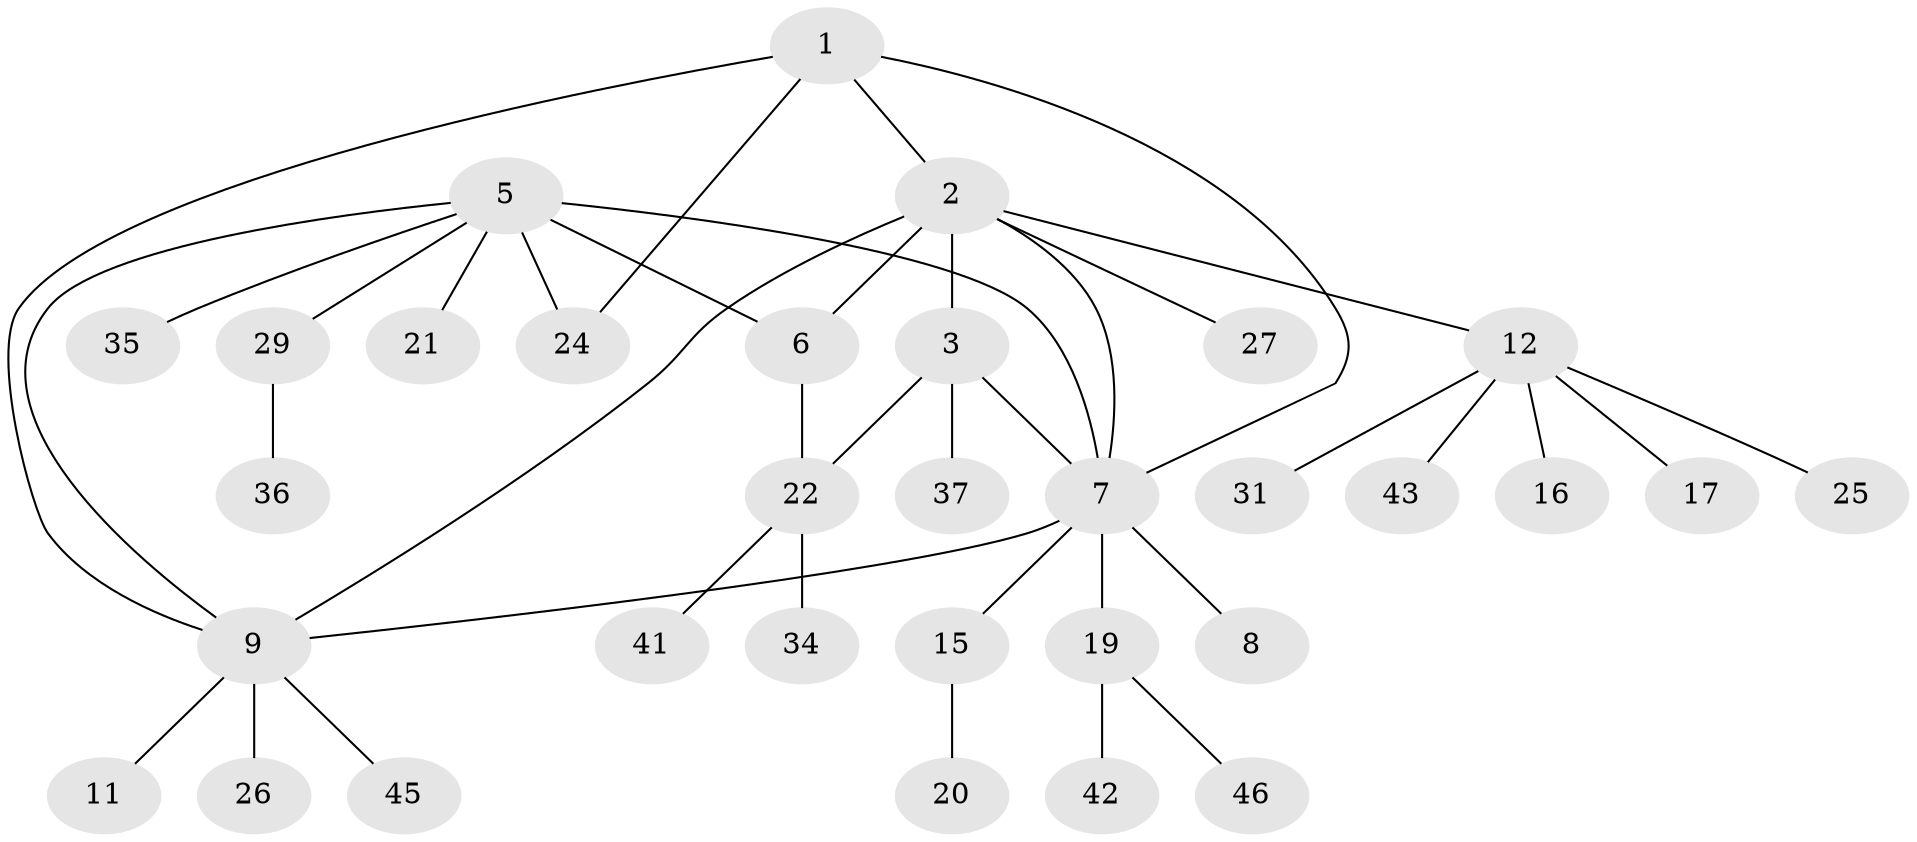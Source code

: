 // original degree distribution, {4: 0.0851063829787234, 5: 0.0425531914893617, 7: 0.02127659574468085, 8: 0.0425531914893617, 11: 0.02127659574468085, 1: 0.5531914893617021, 2: 0.1702127659574468, 6: 0.02127659574468085, 3: 0.0425531914893617}
// Generated by graph-tools (version 1.1) at 2025/19/03/04/25 18:19:35]
// undirected, 32 vertices, 39 edges
graph export_dot {
graph [start="1"]
  node [color=gray90,style=filled];
  1;
  2 [super="+30+4"];
  3;
  5;
  6;
  7 [super="+18+13+23+28"];
  8;
  9 [super="+10"];
  11;
  12;
  15;
  16;
  17;
  19;
  20;
  21;
  22;
  24;
  25;
  26;
  27;
  29;
  31;
  34;
  35;
  36;
  37;
  41;
  42;
  43 [super="+44"];
  45;
  46;
  1 -- 2;
  1 -- 7;
  1 -- 24;
  1 -- 9;
  2 -- 6 [weight=2];
  2 -- 12;
  2 -- 7 [weight=2];
  2 -- 3;
  2 -- 27;
  2 -- 9;
  3 -- 7;
  3 -- 22;
  3 -- 37;
  5 -- 6;
  5 -- 7 [weight=2];
  5 -- 21;
  5 -- 24;
  5 -- 29;
  5 -- 35;
  5 -- 9;
  6 -- 22;
  7 -- 8;
  7 -- 19;
  7 -- 15;
  7 -- 9;
  9 -- 26;
  9 -- 11;
  9 -- 45;
  12 -- 16;
  12 -- 17;
  12 -- 25;
  12 -- 31;
  12 -- 43;
  15 -- 20;
  19 -- 42;
  19 -- 46;
  22 -- 34;
  22 -- 41;
  29 -- 36;
}
